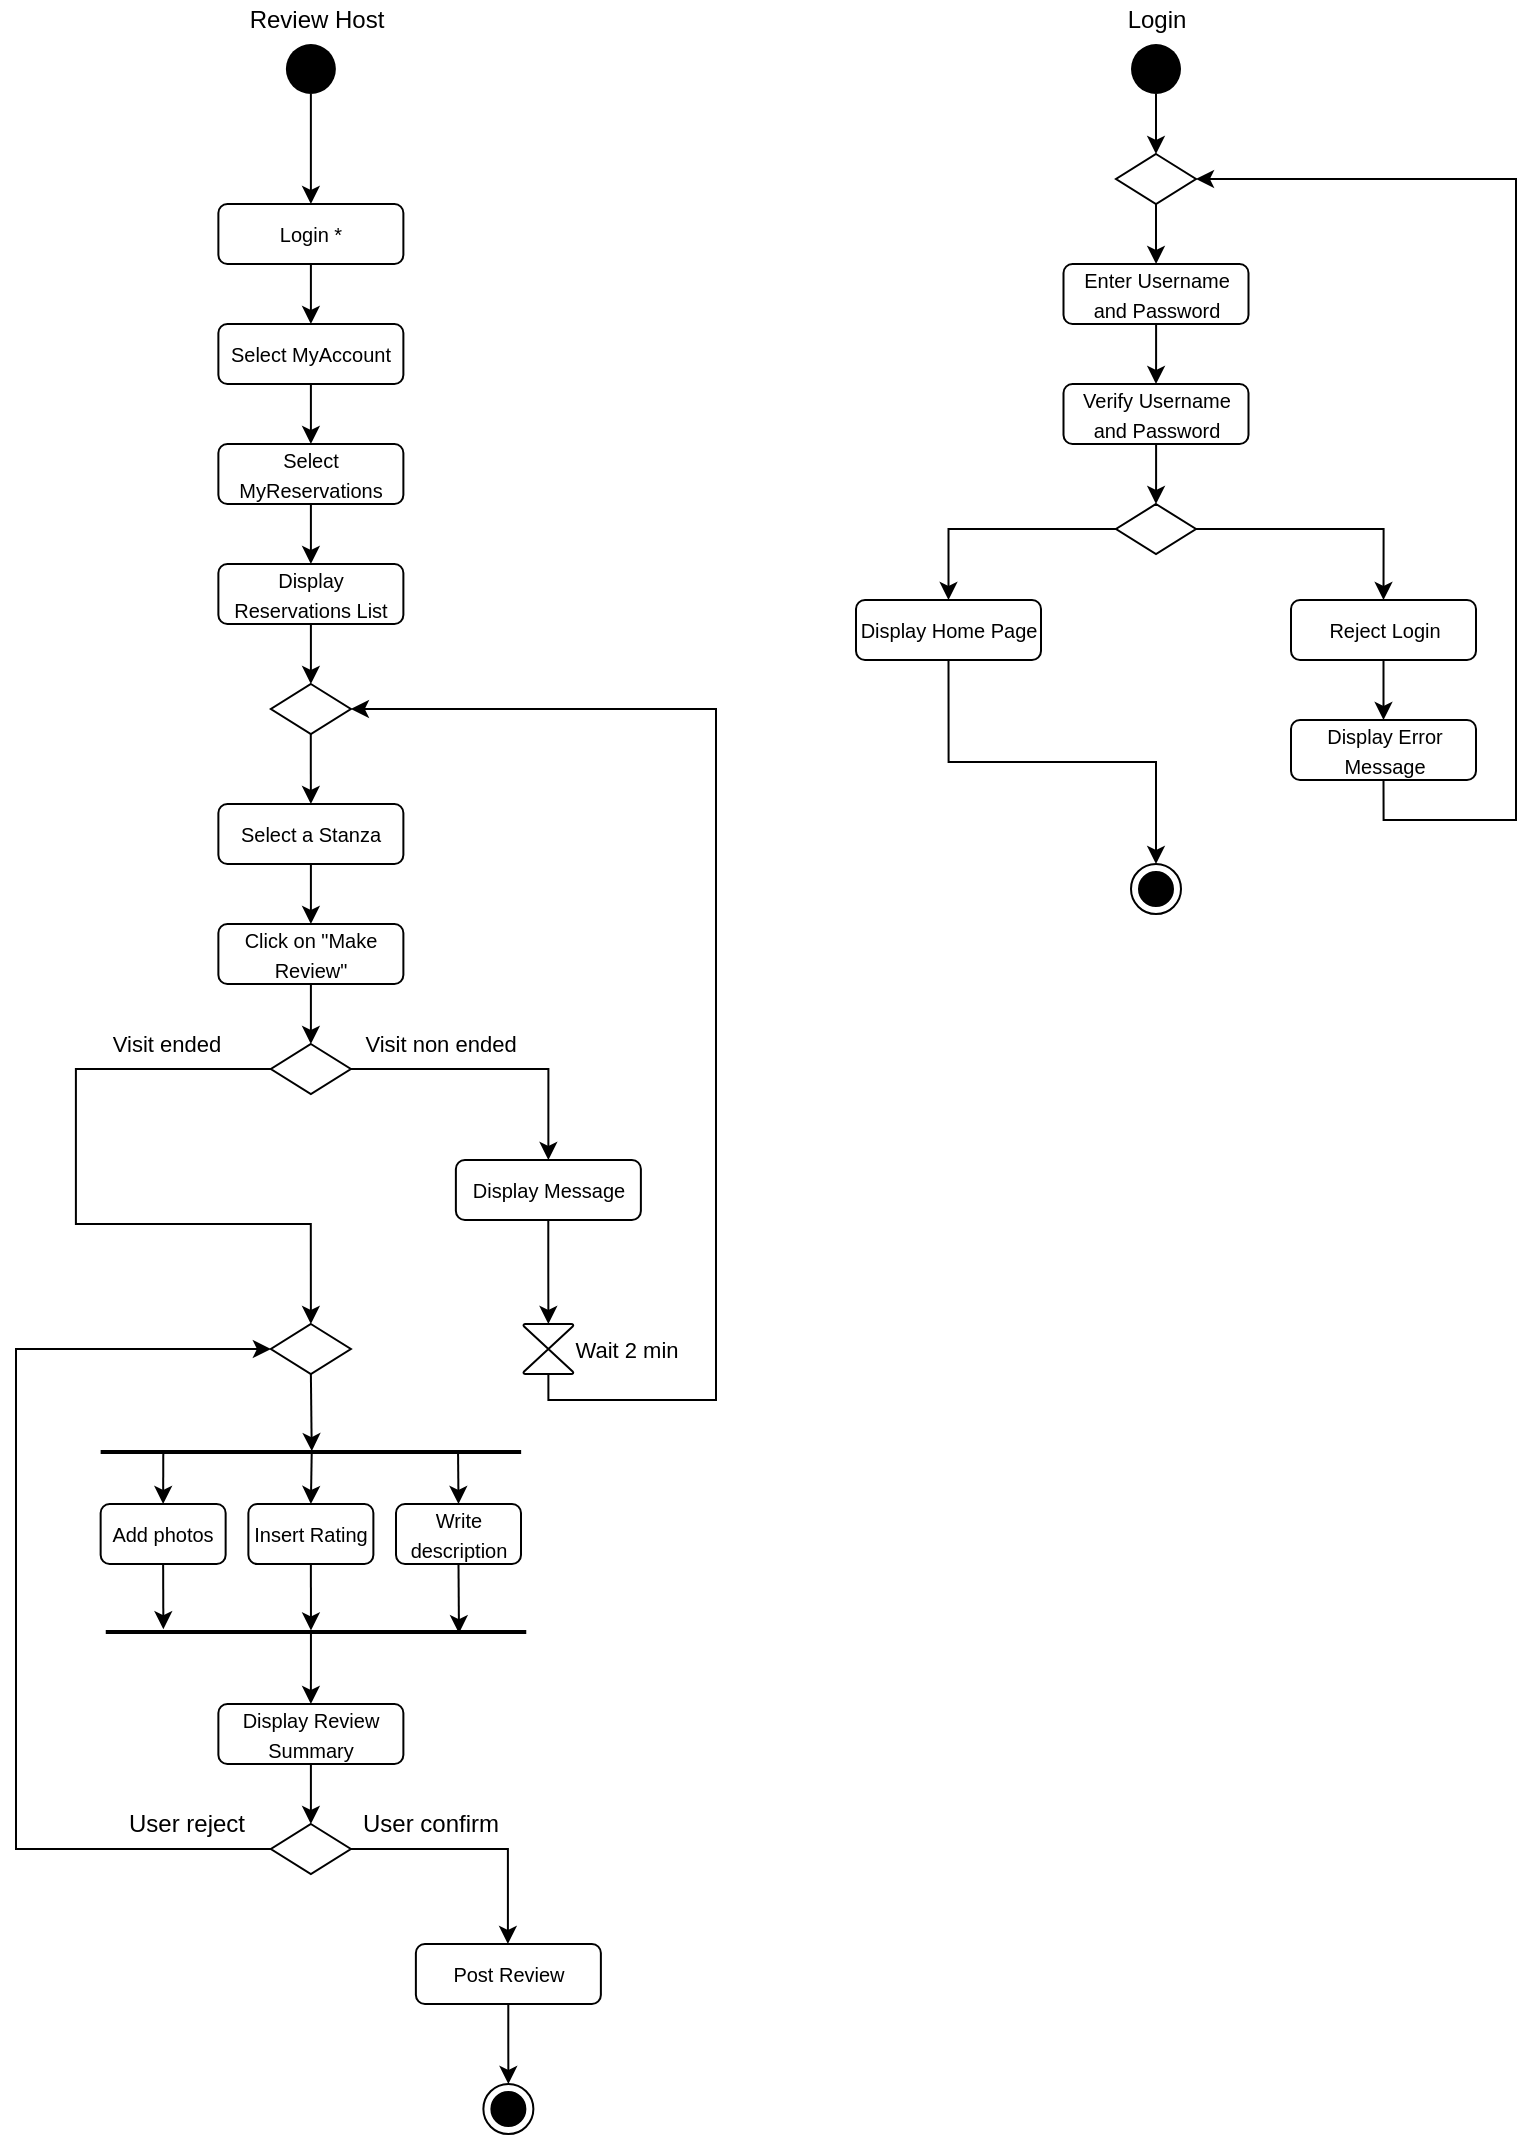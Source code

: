 <mxfile version="14.0.1" type="github">
  <diagram id="H5IA_fxO9X-dKAMKV9YF" name="Page-1">
    <mxGraphModel dx="569" dy="305" grid="1" gridSize="10" guides="1" tooltips="1" connect="1" arrows="1" fold="1" page="1" pageScale="1" pageWidth="827" pageHeight="1169" math="0" shadow="0">
      <root>
        <mxCell id="0" />
        <mxCell id="1" parent="0" />
        <mxCell id="coR2YGzdEhiw7b8zGxlB-16" style="edgeStyle=orthogonalEdgeStyle;rounded=0;orthogonalLoop=1;jettySize=auto;html=1;entryX=0.5;entryY=0;entryDx=0;entryDy=0;" parent="1" source="coR2YGzdEhiw7b8zGxlB-1" target="coR2YGzdEhiw7b8zGxlB-6" edge="1">
          <mxGeometry relative="1" as="geometry" />
        </mxCell>
        <mxCell id="coR2YGzdEhiw7b8zGxlB-1" value="&lt;font style=&quot;font-size: 10px&quot;&gt;Login *&lt;/font&gt;" style="rounded=1;whiteSpace=wrap;html=1;strokeWidth=1;" parent="1" vertex="1">
          <mxGeometry x="151.19" y="142" width="92.5" height="30" as="geometry" />
        </mxCell>
        <mxCell id="coR2YGzdEhiw7b8zGxlB-15" style="edgeStyle=orthogonalEdgeStyle;rounded=0;orthogonalLoop=1;jettySize=auto;html=1;exitX=0.5;exitY=1;exitDx=0;exitDy=0;entryX=0.5;entryY=0;entryDx=0;entryDy=0;" parent="1" source="coR2YGzdEhiw7b8zGxlB-2" target="coR2YGzdEhiw7b8zGxlB-1" edge="1">
          <mxGeometry relative="1" as="geometry" />
        </mxCell>
        <mxCell id="coR2YGzdEhiw7b8zGxlB-2" value="" style="ellipse;fillColor=#000000;strokeColor=none;" parent="1" vertex="1">
          <mxGeometry x="184.94" y="62" width="25" height="25" as="geometry" />
        </mxCell>
        <mxCell id="coR2YGzdEhiw7b8zGxlB-3" value="" style="ellipse;html=1;shape=endState;fillColor=#000000;strokeColor=#000000;" parent="1" vertex="1">
          <mxGeometry x="283.69" y="1082" width="25" height="25" as="geometry" />
        </mxCell>
        <mxCell id="coR2YGzdEhiw7b8zGxlB-26" style="edgeStyle=orthogonalEdgeStyle;rounded=0;orthogonalLoop=1;jettySize=auto;html=1;entryX=0.5;entryY=0;entryDx=0;entryDy=0;entryPerimeter=0;" parent="1" source="coR2YGzdEhiw7b8zGxlB-5" target="coR2YGzdEhiw7b8zGxlB-25" edge="1">
          <mxGeometry relative="1" as="geometry" />
        </mxCell>
        <mxCell id="coR2YGzdEhiw7b8zGxlB-5" value="&lt;font style=&quot;font-size: 10px&quot;&gt;Display Reservations List&lt;/font&gt;" style="rounded=1;whiteSpace=wrap;html=1;strokeWidth=1;" parent="1" vertex="1">
          <mxGeometry x="151.19" y="322" width="92.5" height="30" as="geometry" />
        </mxCell>
        <mxCell id="coR2YGzdEhiw7b8zGxlB-17" style="edgeStyle=orthogonalEdgeStyle;rounded=0;orthogonalLoop=1;jettySize=auto;html=1;entryX=0.5;entryY=0;entryDx=0;entryDy=0;" parent="1" source="coR2YGzdEhiw7b8zGxlB-6" target="coR2YGzdEhiw7b8zGxlB-7" edge="1">
          <mxGeometry relative="1" as="geometry" />
        </mxCell>
        <mxCell id="coR2YGzdEhiw7b8zGxlB-6" value="&lt;span style=&quot;font-size: 10px&quot;&gt;Select MyAccount&lt;/span&gt;" style="rounded=1;whiteSpace=wrap;html=1;strokeWidth=1;" parent="1" vertex="1">
          <mxGeometry x="151.19" y="202" width="92.5" height="30" as="geometry" />
        </mxCell>
        <mxCell id="coR2YGzdEhiw7b8zGxlB-18" style="edgeStyle=orthogonalEdgeStyle;rounded=0;orthogonalLoop=1;jettySize=auto;html=1;entryX=0.5;entryY=0;entryDx=0;entryDy=0;" parent="1" source="coR2YGzdEhiw7b8zGxlB-7" target="coR2YGzdEhiw7b8zGxlB-5" edge="1">
          <mxGeometry relative="1" as="geometry" />
        </mxCell>
        <mxCell id="coR2YGzdEhiw7b8zGxlB-7" value="&lt;span style=&quot;font-size: 10px&quot;&gt;Select MyReservations&lt;/span&gt;" style="rounded=1;whiteSpace=wrap;html=1;strokeWidth=1;" parent="1" vertex="1">
          <mxGeometry x="151.19" y="262" width="92.5" height="30" as="geometry" />
        </mxCell>
        <mxCell id="coR2YGzdEhiw7b8zGxlB-20" style="edgeStyle=orthogonalEdgeStyle;rounded=0;orthogonalLoop=1;jettySize=auto;html=1;entryX=0.5;entryY=0;entryDx=0;entryDy=0;" parent="1" source="coR2YGzdEhiw7b8zGxlB-9" target="coR2YGzdEhiw7b8zGxlB-10" edge="1">
          <mxGeometry relative="1" as="geometry" />
        </mxCell>
        <mxCell id="coR2YGzdEhiw7b8zGxlB-9" value="&lt;span style=&quot;font-size: 10px&quot;&gt;Select a Stanza&lt;br&gt;&lt;/span&gt;" style="rounded=1;whiteSpace=wrap;html=1;strokeWidth=1;" parent="1" vertex="1">
          <mxGeometry x="151.19" y="442" width="92.5" height="30" as="geometry" />
        </mxCell>
        <mxCell id="coR2YGzdEhiw7b8zGxlB-21" style="edgeStyle=orthogonalEdgeStyle;rounded=0;orthogonalLoop=1;jettySize=auto;html=1;entryX=0.5;entryY=0;entryDx=0;entryDy=0;entryPerimeter=0;" parent="1" source="coR2YGzdEhiw7b8zGxlB-10" target="coR2YGzdEhiw7b8zGxlB-11" edge="1">
          <mxGeometry relative="1" as="geometry" />
        </mxCell>
        <mxCell id="coR2YGzdEhiw7b8zGxlB-10" value="&lt;span style=&quot;font-size: 10px&quot;&gt;Click on &quot;Make Review&quot;&lt;/span&gt;" style="rounded=1;whiteSpace=wrap;html=1;strokeWidth=1;" parent="1" vertex="1">
          <mxGeometry x="151.19" y="502" width="92.5" height="30" as="geometry" />
        </mxCell>
        <mxCell id="coR2YGzdEhiw7b8zGxlB-13" style="edgeStyle=orthogonalEdgeStyle;rounded=0;orthogonalLoop=1;jettySize=auto;html=1;exitX=0;exitY=0.5;exitDx=0;exitDy=0;exitPerimeter=0;entryX=0.5;entryY=0;entryDx=0;entryDy=0;entryPerimeter=0;" parent="1" source="coR2YGzdEhiw7b8zGxlB-11" target="coR2YGzdEhiw7b8zGxlB-56" edge="1">
          <mxGeometry relative="1" as="geometry">
            <mxPoint x="196.94" y="692" as="targetPoint" />
            <Array as="points">
              <mxPoint x="79.94" y="574" />
              <mxPoint x="79.94" y="652" />
              <mxPoint x="197.94" y="652" />
            </Array>
          </mxGeometry>
        </mxCell>
        <mxCell id="coR2YGzdEhiw7b8zGxlB-14" style="edgeStyle=orthogonalEdgeStyle;rounded=0;orthogonalLoop=1;jettySize=auto;html=1;exitX=1;exitY=0.5;exitDx=0;exitDy=0;exitPerimeter=0;entryX=0.5;entryY=0;entryDx=0;entryDy=0;" parent="1" source="coR2YGzdEhiw7b8zGxlB-11" target="coR2YGzdEhiw7b8zGxlB-24" edge="1">
          <mxGeometry relative="1" as="geometry">
            <mxPoint x="319.94" y="642" as="targetPoint" />
          </mxGeometry>
        </mxCell>
        <mxCell id="coR2YGzdEhiw7b8zGxlB-11" value="" style="strokeWidth=1;html=1;shape=mxgraph.flowchart.decision;whiteSpace=wrap;fillColor=#ffffff;" parent="1" vertex="1">
          <mxGeometry x="177.44" y="562" width="40" height="25" as="geometry" />
        </mxCell>
        <mxCell id="coR2YGzdEhiw7b8zGxlB-22" value="&lt;font style=&quot;font-size: 11px&quot;&gt;Visit non ended&lt;/font&gt;" style="text;html=1;align=center;verticalAlign=middle;resizable=0;points=[];autosize=1;" parent="1" vertex="1">
          <mxGeometry x="217.44" y="552" width="90" height="20" as="geometry" />
        </mxCell>
        <mxCell id="coR2YGzdEhiw7b8zGxlB-23" value="&lt;font style=&quot;font-size: 11px&quot;&gt;Visit ended&lt;/font&gt;" style="text;html=1;align=center;verticalAlign=middle;resizable=0;points=[];autosize=1;" parent="1" vertex="1">
          <mxGeometry x="89.94" y="552" width="70" height="20" as="geometry" />
        </mxCell>
        <mxCell id="coR2YGzdEhiw7b8zGxlB-28" style="edgeStyle=orthogonalEdgeStyle;rounded=0;orthogonalLoop=1;jettySize=auto;html=1;entryX=1;entryY=0.5;entryDx=0;entryDy=0;entryPerimeter=0;exitX=0.5;exitY=1;exitDx=0;exitDy=0;exitPerimeter=0;" parent="1" source="coR2YGzdEhiw7b8zGxlB-29" target="coR2YGzdEhiw7b8zGxlB-25" edge="1">
          <mxGeometry relative="1" as="geometry">
            <mxPoint x="389.94" y="382" as="targetPoint" />
            <mxPoint x="379.94" y="742" as="sourcePoint" />
            <Array as="points">
              <mxPoint x="316" y="740" />
              <mxPoint x="400" y="740" />
              <mxPoint x="400" y="395" />
            </Array>
          </mxGeometry>
        </mxCell>
        <mxCell id="coR2YGzdEhiw7b8zGxlB-30" style="edgeStyle=orthogonalEdgeStyle;rounded=0;orthogonalLoop=1;jettySize=auto;html=1;entryX=0.5;entryY=0;entryDx=0;entryDy=0;entryPerimeter=0;" parent="1" source="coR2YGzdEhiw7b8zGxlB-24" target="coR2YGzdEhiw7b8zGxlB-29" edge="1">
          <mxGeometry relative="1" as="geometry" />
        </mxCell>
        <mxCell id="coR2YGzdEhiw7b8zGxlB-24" value="&lt;span style=&quot;font-size: 10px&quot;&gt;Display Message&lt;/span&gt;" style="rounded=1;whiteSpace=wrap;html=1;strokeWidth=1;" parent="1" vertex="1">
          <mxGeometry x="269.94" y="620" width="92.5" height="30" as="geometry" />
        </mxCell>
        <mxCell id="coR2YGzdEhiw7b8zGxlB-27" style="edgeStyle=orthogonalEdgeStyle;rounded=0;orthogonalLoop=1;jettySize=auto;html=1;entryX=0.5;entryY=0;entryDx=0;entryDy=0;" parent="1" source="coR2YGzdEhiw7b8zGxlB-25" target="coR2YGzdEhiw7b8zGxlB-9" edge="1">
          <mxGeometry relative="1" as="geometry" />
        </mxCell>
        <mxCell id="coR2YGzdEhiw7b8zGxlB-25" value="" style="strokeWidth=1;html=1;shape=mxgraph.flowchart.decision;whiteSpace=wrap;fillColor=#ffffff;" parent="1" vertex="1">
          <mxGeometry x="177.44" y="382" width="40" height="25" as="geometry" />
        </mxCell>
        <mxCell id="coR2YGzdEhiw7b8zGxlB-29" value="" style="verticalLabelPosition=bottom;verticalAlign=top;html=1;shape=mxgraph.flowchart.collate;strokeWidth=1;fillColor=#ffffff;" parent="1" vertex="1">
          <mxGeometry x="303.69" y="702" width="25" height="25" as="geometry" />
        </mxCell>
        <mxCell id="coR2YGzdEhiw7b8zGxlB-31" value="&lt;font style=&quot;font-size: 11px&quot;&gt;Wait 2 min&lt;/font&gt;" style="text;html=1;align=center;verticalAlign=middle;resizable=0;points=[];autosize=1;" parent="1" vertex="1">
          <mxGeometry x="319.94" y="704.5" width="70" height="20" as="geometry" />
        </mxCell>
        <mxCell id="coR2YGzdEhiw7b8zGxlB-32" value="" style="line;strokeWidth=2;fillColor=none;align=left;verticalAlign=middle;spacingTop=-1;spacingLeft=3;spacingRight=3;rotatable=0;labelPosition=right;points=[];portConstraint=eastwest;" parent="1" vertex="1">
          <mxGeometry x="92.32" y="762" width="210.25" height="8" as="geometry" />
        </mxCell>
        <mxCell id="-LTYdJAcWJrK8zUrz1JS-1" style="edgeStyle=orthogonalEdgeStyle;rounded=0;orthogonalLoop=1;jettySize=auto;html=1;exitX=0.5;exitY=1;exitDx=0;exitDy=0;entryX=0.137;entryY=0.323;entryDx=0;entryDy=0;entryPerimeter=0;" edge="1" parent="1" source="coR2YGzdEhiw7b8zGxlB-33" target="coR2YGzdEhiw7b8zGxlB-35">
          <mxGeometry relative="1" as="geometry" />
        </mxCell>
        <mxCell id="coR2YGzdEhiw7b8zGxlB-33" value="&lt;span style=&quot;font-size: 10px&quot;&gt;Add photos&lt;/span&gt;" style="rounded=1;whiteSpace=wrap;html=1;strokeWidth=1;" parent="1" vertex="1">
          <mxGeometry x="92.32" y="792" width="62.5" height="30" as="geometry" />
        </mxCell>
        <mxCell id="coR2YGzdEhiw7b8zGxlB-34" value="&lt;span style=&quot;font-size: 10px&quot;&gt;Write description&lt;/span&gt;" style="rounded=1;whiteSpace=wrap;html=1;strokeWidth=1;" parent="1" vertex="1">
          <mxGeometry x="240" y="792" width="62.5" height="30" as="geometry" />
        </mxCell>
        <mxCell id="coR2YGzdEhiw7b8zGxlB-35" value="" style="line;strokeWidth=2;fillColor=none;align=left;verticalAlign=middle;spacingTop=-1;spacingLeft=3;spacingRight=3;rotatable=0;labelPosition=right;points=[];portConstraint=eastwest;" parent="1" vertex="1">
          <mxGeometry x="94.88" y="852" width="210.25" height="8" as="geometry" />
        </mxCell>
        <mxCell id="coR2YGzdEhiw7b8zGxlB-41" value="" style="endArrow=classic;html=1;entryX=0.5;entryY=0;entryDx=0;entryDy=0;exitX=0.149;exitY=0.585;exitDx=0;exitDy=0;exitPerimeter=0;" parent="1" source="coR2YGzdEhiw7b8zGxlB-32" target="coR2YGzdEhiw7b8zGxlB-33" edge="1">
          <mxGeometry width="50" height="50" relative="1" as="geometry">
            <mxPoint x="124" y="770" as="sourcePoint" />
            <mxPoint x="201.19" y="714.5" as="targetPoint" />
          </mxGeometry>
        </mxCell>
        <mxCell id="coR2YGzdEhiw7b8zGxlB-42" value="" style="endArrow=classic;html=1;entryX=0.5;entryY=0;entryDx=0;entryDy=0;exitX=0.85;exitY=0.525;exitDx=0;exitDy=0;exitPerimeter=0;" parent="1" edge="1" target="coR2YGzdEhiw7b8zGxlB-34" source="coR2YGzdEhiw7b8zGxlB-32">
          <mxGeometry width="50" height="50" relative="1" as="geometry">
            <mxPoint x="270" y="780" as="sourcePoint" />
            <mxPoint x="244" y="792.0" as="targetPoint" />
          </mxGeometry>
        </mxCell>
        <mxCell id="coR2YGzdEhiw7b8zGxlB-43" value="" style="endArrow=classic;html=1;exitX=0.5;exitY=1;exitDx=0;exitDy=0;entryX=0.84;entryY=0.575;entryDx=0;entryDy=0;entryPerimeter=0;" parent="1" target="coR2YGzdEhiw7b8zGxlB-35" edge="1" source="coR2YGzdEhiw7b8zGxlB-34">
          <mxGeometry width="50" height="50" relative="1" as="geometry">
            <mxPoint x="243.687" y="821.998" as="sourcePoint" />
            <mxPoint x="244.0" y="847.47" as="targetPoint" />
          </mxGeometry>
        </mxCell>
        <mxCell id="coR2YGzdEhiw7b8zGxlB-45" value="" style="endArrow=classic;html=1;entryX=0.5;entryY=0;entryDx=0;entryDy=0;exitX=0.488;exitY=0.585;exitDx=0;exitDy=0;exitPerimeter=0;" parent="1" source="coR2YGzdEhiw7b8zGxlB-35" target="coR2YGzdEhiw7b8zGxlB-48" edge="1">
          <mxGeometry width="50" height="50" relative="1" as="geometry">
            <mxPoint x="197" y="860" as="sourcePoint" />
            <mxPoint x="197.94" y="882" as="targetPoint" />
          </mxGeometry>
        </mxCell>
        <mxCell id="coR2YGzdEhiw7b8zGxlB-50" style="edgeStyle=orthogonalEdgeStyle;rounded=0;orthogonalLoop=1;jettySize=auto;html=1;entryX=0.5;entryY=0;entryDx=0;entryDy=0;entryPerimeter=0;" parent="1" source="coR2YGzdEhiw7b8zGxlB-48" target="coR2YGzdEhiw7b8zGxlB-49" edge="1">
          <mxGeometry relative="1" as="geometry" />
        </mxCell>
        <mxCell id="coR2YGzdEhiw7b8zGxlB-48" value="&lt;span style=&quot;font-size: 10px&quot;&gt;Display Review Summary&lt;/span&gt;" style="rounded=1;whiteSpace=wrap;html=1;strokeWidth=1;" parent="1" vertex="1">
          <mxGeometry x="151.19" y="892" width="92.5" height="30" as="geometry" />
        </mxCell>
        <mxCell id="coR2YGzdEhiw7b8zGxlB-51" style="edgeStyle=orthogonalEdgeStyle;rounded=0;orthogonalLoop=1;jettySize=auto;html=1;exitX=1;exitY=0.5;exitDx=0;exitDy=0;exitPerimeter=0;entryX=0.5;entryY=0;entryDx=0;entryDy=0;" parent="1" source="coR2YGzdEhiw7b8zGxlB-49" target="coR2YGzdEhiw7b8zGxlB-54" edge="1">
          <mxGeometry relative="1" as="geometry">
            <mxPoint x="299.94" y="1002" as="targetPoint" />
            <Array as="points">
              <mxPoint x="295.94" y="965" />
              <mxPoint x="295.94" y="1012" />
            </Array>
          </mxGeometry>
        </mxCell>
        <mxCell id="coR2YGzdEhiw7b8zGxlB-58" style="edgeStyle=orthogonalEdgeStyle;rounded=0;orthogonalLoop=1;jettySize=auto;html=1;exitX=0;exitY=0.5;exitDx=0;exitDy=0;exitPerimeter=0;entryX=0;entryY=0.5;entryDx=0;entryDy=0;entryPerimeter=0;" parent="1" source="coR2YGzdEhiw7b8zGxlB-49" target="coR2YGzdEhiw7b8zGxlB-56" edge="1">
          <mxGeometry relative="1" as="geometry">
            <Array as="points">
              <mxPoint x="50" y="965" />
              <mxPoint x="50" y="715" />
            </Array>
          </mxGeometry>
        </mxCell>
        <mxCell id="coR2YGzdEhiw7b8zGxlB-49" value="" style="strokeWidth=1;html=1;shape=mxgraph.flowchart.decision;whiteSpace=wrap;fillColor=#ffffff;" parent="1" vertex="1">
          <mxGeometry x="177.44" y="952" width="40" height="25" as="geometry" />
        </mxCell>
        <mxCell id="coR2YGzdEhiw7b8zGxlB-52" value="User confirm" style="text;html=1;align=center;verticalAlign=middle;resizable=0;points=[];autosize=1;" parent="1" vertex="1">
          <mxGeometry x="217.44" y="942" width="80" height="20" as="geometry" />
        </mxCell>
        <mxCell id="coR2YGzdEhiw7b8zGxlB-55" style="edgeStyle=orthogonalEdgeStyle;rounded=0;orthogonalLoop=1;jettySize=auto;html=1;entryX=0.5;entryY=0;entryDx=0;entryDy=0;" parent="1" source="coR2YGzdEhiw7b8zGxlB-54" target="coR2YGzdEhiw7b8zGxlB-3" edge="1">
          <mxGeometry relative="1" as="geometry">
            <mxPoint x="296.19" y="1072" as="targetPoint" />
          </mxGeometry>
        </mxCell>
        <mxCell id="coR2YGzdEhiw7b8zGxlB-54" value="&lt;span style=&quot;font-size: 10px&quot;&gt;Post Review&lt;/span&gt;" style="rounded=1;whiteSpace=wrap;html=1;strokeWidth=1;" parent="1" vertex="1">
          <mxGeometry x="249.94" y="1012" width="92.5" height="30" as="geometry" />
        </mxCell>
        <mxCell id="coR2YGzdEhiw7b8zGxlB-57" style="edgeStyle=orthogonalEdgeStyle;rounded=0;orthogonalLoop=1;jettySize=auto;html=1;exitX=0.5;exitY=1;exitDx=0;exitDy=0;exitPerimeter=0;entryX=0.502;entryY=0.446;entryDx=0;entryDy=0;entryPerimeter=0;" parent="1" source="coR2YGzdEhiw7b8zGxlB-56" target="coR2YGzdEhiw7b8zGxlB-32" edge="1">
          <mxGeometry relative="1" as="geometry" />
        </mxCell>
        <mxCell id="coR2YGzdEhiw7b8zGxlB-56" value="" style="strokeWidth=1;html=1;shape=mxgraph.flowchart.decision;whiteSpace=wrap;fillColor=#ffffff;" parent="1" vertex="1">
          <mxGeometry x="177.44" y="702" width="40" height="25" as="geometry" />
        </mxCell>
        <mxCell id="coR2YGzdEhiw7b8zGxlB-59" value="User reject" style="text;html=1;align=center;verticalAlign=middle;resizable=0;points=[];autosize=1;" parent="1" vertex="1">
          <mxGeometry x="99.94" y="942" width="70" height="20" as="geometry" />
        </mxCell>
        <mxCell id="coR2YGzdEhiw7b8zGxlB-73" style="edgeStyle=orthogonalEdgeStyle;rounded=0;orthogonalLoop=1;jettySize=auto;html=1;entryX=0.5;entryY=0;entryDx=0;entryDy=0;entryPerimeter=0;" parent="1" source="coR2YGzdEhiw7b8zGxlB-61" target="coR2YGzdEhiw7b8zGxlB-63" edge="1">
          <mxGeometry relative="1" as="geometry" />
        </mxCell>
        <mxCell id="coR2YGzdEhiw7b8zGxlB-61" value="" style="ellipse;fillColor=#000000;strokeColor=none;" parent="1" vertex="1">
          <mxGeometry x="607.5" y="62" width="25" height="25" as="geometry" />
        </mxCell>
        <mxCell id="coR2YGzdEhiw7b8zGxlB-74" style="edgeStyle=orthogonalEdgeStyle;rounded=0;orthogonalLoop=1;jettySize=auto;html=1;" parent="1" source="coR2YGzdEhiw7b8zGxlB-63" target="coR2YGzdEhiw7b8zGxlB-64" edge="1">
          <mxGeometry relative="1" as="geometry" />
        </mxCell>
        <mxCell id="coR2YGzdEhiw7b8zGxlB-63" value="" style="strokeWidth=1;html=1;shape=mxgraph.flowchart.decision;whiteSpace=wrap;fillColor=#ffffff;" parent="1" vertex="1">
          <mxGeometry x="600" y="117" width="40" height="25" as="geometry" />
        </mxCell>
        <mxCell id="coR2YGzdEhiw7b8zGxlB-75" style="edgeStyle=orthogonalEdgeStyle;rounded=0;orthogonalLoop=1;jettySize=auto;html=1;entryX=0.5;entryY=0;entryDx=0;entryDy=0;" parent="1" source="coR2YGzdEhiw7b8zGxlB-64" target="coR2YGzdEhiw7b8zGxlB-67" edge="1">
          <mxGeometry relative="1" as="geometry" />
        </mxCell>
        <mxCell id="coR2YGzdEhiw7b8zGxlB-64" value="&lt;span style=&quot;font-size: 10px&quot;&gt;Enter Username and Password&lt;/span&gt;" style="rounded=1;whiteSpace=wrap;html=1;strokeWidth=1;" parent="1" vertex="1">
          <mxGeometry x="573.75" y="172" width="92.5" height="30" as="geometry" />
        </mxCell>
        <mxCell id="coR2YGzdEhiw7b8zGxlB-65" value="Review Host" style="text;html=1;align=center;verticalAlign=middle;resizable=0;points=[];autosize=1;" parent="1" vertex="1">
          <mxGeometry x="160" y="40" width="80" height="20" as="geometry" />
        </mxCell>
        <mxCell id="coR2YGzdEhiw7b8zGxlB-66" value="Login" style="text;html=1;align=center;verticalAlign=middle;resizable=0;points=[];autosize=1;" parent="1" vertex="1">
          <mxGeometry x="600" y="40" width="40" height="20" as="geometry" />
        </mxCell>
        <mxCell id="coR2YGzdEhiw7b8zGxlB-76" style="edgeStyle=orthogonalEdgeStyle;rounded=0;orthogonalLoop=1;jettySize=auto;html=1;entryX=0.5;entryY=0;entryDx=0;entryDy=0;entryPerimeter=0;" parent="1" source="coR2YGzdEhiw7b8zGxlB-67" target="coR2YGzdEhiw7b8zGxlB-68" edge="1">
          <mxGeometry relative="1" as="geometry" />
        </mxCell>
        <mxCell id="coR2YGzdEhiw7b8zGxlB-67" value="&lt;span style=&quot;font-size: 10px&quot;&gt;Verify Username and Password&lt;/span&gt;" style="rounded=1;whiteSpace=wrap;html=1;strokeWidth=1;" parent="1" vertex="1">
          <mxGeometry x="573.75" y="232" width="92.5" height="30" as="geometry" />
        </mxCell>
        <mxCell id="coR2YGzdEhiw7b8zGxlB-77" style="edgeStyle=orthogonalEdgeStyle;rounded=0;orthogonalLoop=1;jettySize=auto;html=1;entryX=0.5;entryY=0;entryDx=0;entryDy=0;" parent="1" source="coR2YGzdEhiw7b8zGxlB-68" target="coR2YGzdEhiw7b8zGxlB-69" edge="1">
          <mxGeometry relative="1" as="geometry" />
        </mxCell>
        <mxCell id="coR2YGzdEhiw7b8zGxlB-78" style="edgeStyle=orthogonalEdgeStyle;rounded=0;orthogonalLoop=1;jettySize=auto;html=1;" parent="1" source="coR2YGzdEhiw7b8zGxlB-68" target="coR2YGzdEhiw7b8zGxlB-70" edge="1">
          <mxGeometry relative="1" as="geometry" />
        </mxCell>
        <mxCell id="coR2YGzdEhiw7b8zGxlB-68" value="" style="strokeWidth=1;html=1;shape=mxgraph.flowchart.decision;whiteSpace=wrap;fillColor=#ffffff;" parent="1" vertex="1">
          <mxGeometry x="600" y="292" width="40" height="25" as="geometry" />
        </mxCell>
        <mxCell id="coR2YGzdEhiw7b8zGxlB-79" style="edgeStyle=orthogonalEdgeStyle;rounded=0;orthogonalLoop=1;jettySize=auto;html=1;entryX=0.5;entryY=0;entryDx=0;entryDy=0;" parent="1" source="coR2YGzdEhiw7b8zGxlB-69" target="coR2YGzdEhiw7b8zGxlB-71" edge="1">
          <mxGeometry relative="1" as="geometry" />
        </mxCell>
        <mxCell id="coR2YGzdEhiw7b8zGxlB-69" value="&lt;span style=&quot;font-size: 10px&quot;&gt;Reject Login&lt;/span&gt;" style="rounded=1;whiteSpace=wrap;html=1;strokeWidth=1;" parent="1" vertex="1">
          <mxGeometry x="687.5" y="340" width="92.5" height="30" as="geometry" />
        </mxCell>
        <mxCell id="coR2YGzdEhiw7b8zGxlB-80" style="edgeStyle=orthogonalEdgeStyle;rounded=0;orthogonalLoop=1;jettySize=auto;html=1;entryX=0.5;entryY=0;entryDx=0;entryDy=0;exitX=0.5;exitY=1;exitDx=0;exitDy=0;" parent="1" source="coR2YGzdEhiw7b8zGxlB-70" target="coR2YGzdEhiw7b8zGxlB-72" edge="1">
          <mxGeometry relative="1" as="geometry" />
        </mxCell>
        <mxCell id="coR2YGzdEhiw7b8zGxlB-70" value="&lt;span style=&quot;font-size: 10px&quot;&gt;Display Home Page&lt;/span&gt;" style="rounded=1;whiteSpace=wrap;html=1;strokeWidth=1;" parent="1" vertex="1">
          <mxGeometry x="470" y="340" width="92.5" height="30" as="geometry" />
        </mxCell>
        <mxCell id="coR2YGzdEhiw7b8zGxlB-81" style="edgeStyle=orthogonalEdgeStyle;rounded=0;orthogonalLoop=1;jettySize=auto;html=1;exitX=0.5;exitY=1;exitDx=0;exitDy=0;entryX=1;entryY=0.5;entryDx=0;entryDy=0;entryPerimeter=0;" parent="1" source="coR2YGzdEhiw7b8zGxlB-71" target="coR2YGzdEhiw7b8zGxlB-63" edge="1">
          <mxGeometry relative="1" as="geometry">
            <Array as="points">
              <mxPoint x="734" y="450" />
              <mxPoint x="800" y="450" />
              <mxPoint x="800" y="130" />
            </Array>
          </mxGeometry>
        </mxCell>
        <mxCell id="coR2YGzdEhiw7b8zGxlB-71" value="&lt;span style=&quot;font-size: 10px&quot;&gt;Display Error Message&lt;/span&gt;" style="rounded=1;whiteSpace=wrap;html=1;strokeWidth=1;" parent="1" vertex="1">
          <mxGeometry x="687.5" y="400" width="92.5" height="30" as="geometry" />
        </mxCell>
        <mxCell id="coR2YGzdEhiw7b8zGxlB-72" value="" style="ellipse;html=1;shape=endState;fillColor=#000000;strokeColor=#000000;" parent="1" vertex="1">
          <mxGeometry x="607.5" y="472" width="25" height="25" as="geometry" />
        </mxCell>
        <mxCell id="-LTYdJAcWJrK8zUrz1JS-3" value="&lt;span style=&quot;font-size: 10px&quot;&gt;Insert Rating&lt;/span&gt;" style="rounded=1;whiteSpace=wrap;html=1;strokeWidth=1;" vertex="1" parent="1">
          <mxGeometry x="166.19" y="792" width="62.5" height="30" as="geometry" />
        </mxCell>
        <mxCell id="-LTYdJAcWJrK8zUrz1JS-6" value="" style="endArrow=classic;html=1;entryX=0.488;entryY=0.403;entryDx=0;entryDy=0;entryPerimeter=0;exitX=0.5;exitY=1;exitDx=0;exitDy=0;" edge="1" parent="1" source="-LTYdJAcWJrK8zUrz1JS-3" target="coR2YGzdEhiw7b8zGxlB-35">
          <mxGeometry width="50" height="50" relative="1" as="geometry">
            <mxPoint x="197" y="830" as="sourcePoint" />
            <mxPoint x="197.56" y="852" as="targetPoint" />
          </mxGeometry>
        </mxCell>
        <mxCell id="-LTYdJAcWJrK8zUrz1JS-7" value="" style="endArrow=classic;html=1;entryX=0.5;entryY=0;entryDx=0;entryDy=0;exitX=0.502;exitY=0.484;exitDx=0;exitDy=0;exitPerimeter=0;" edge="1" parent="1" source="coR2YGzdEhiw7b8zGxlB-32" target="-LTYdJAcWJrK8zUrz1JS-3">
          <mxGeometry width="50" height="50" relative="1" as="geometry">
            <mxPoint x="197" y="770" as="sourcePoint" />
            <mxPoint x="198" y="790" as="targetPoint" />
          </mxGeometry>
        </mxCell>
      </root>
    </mxGraphModel>
  </diagram>
</mxfile>
